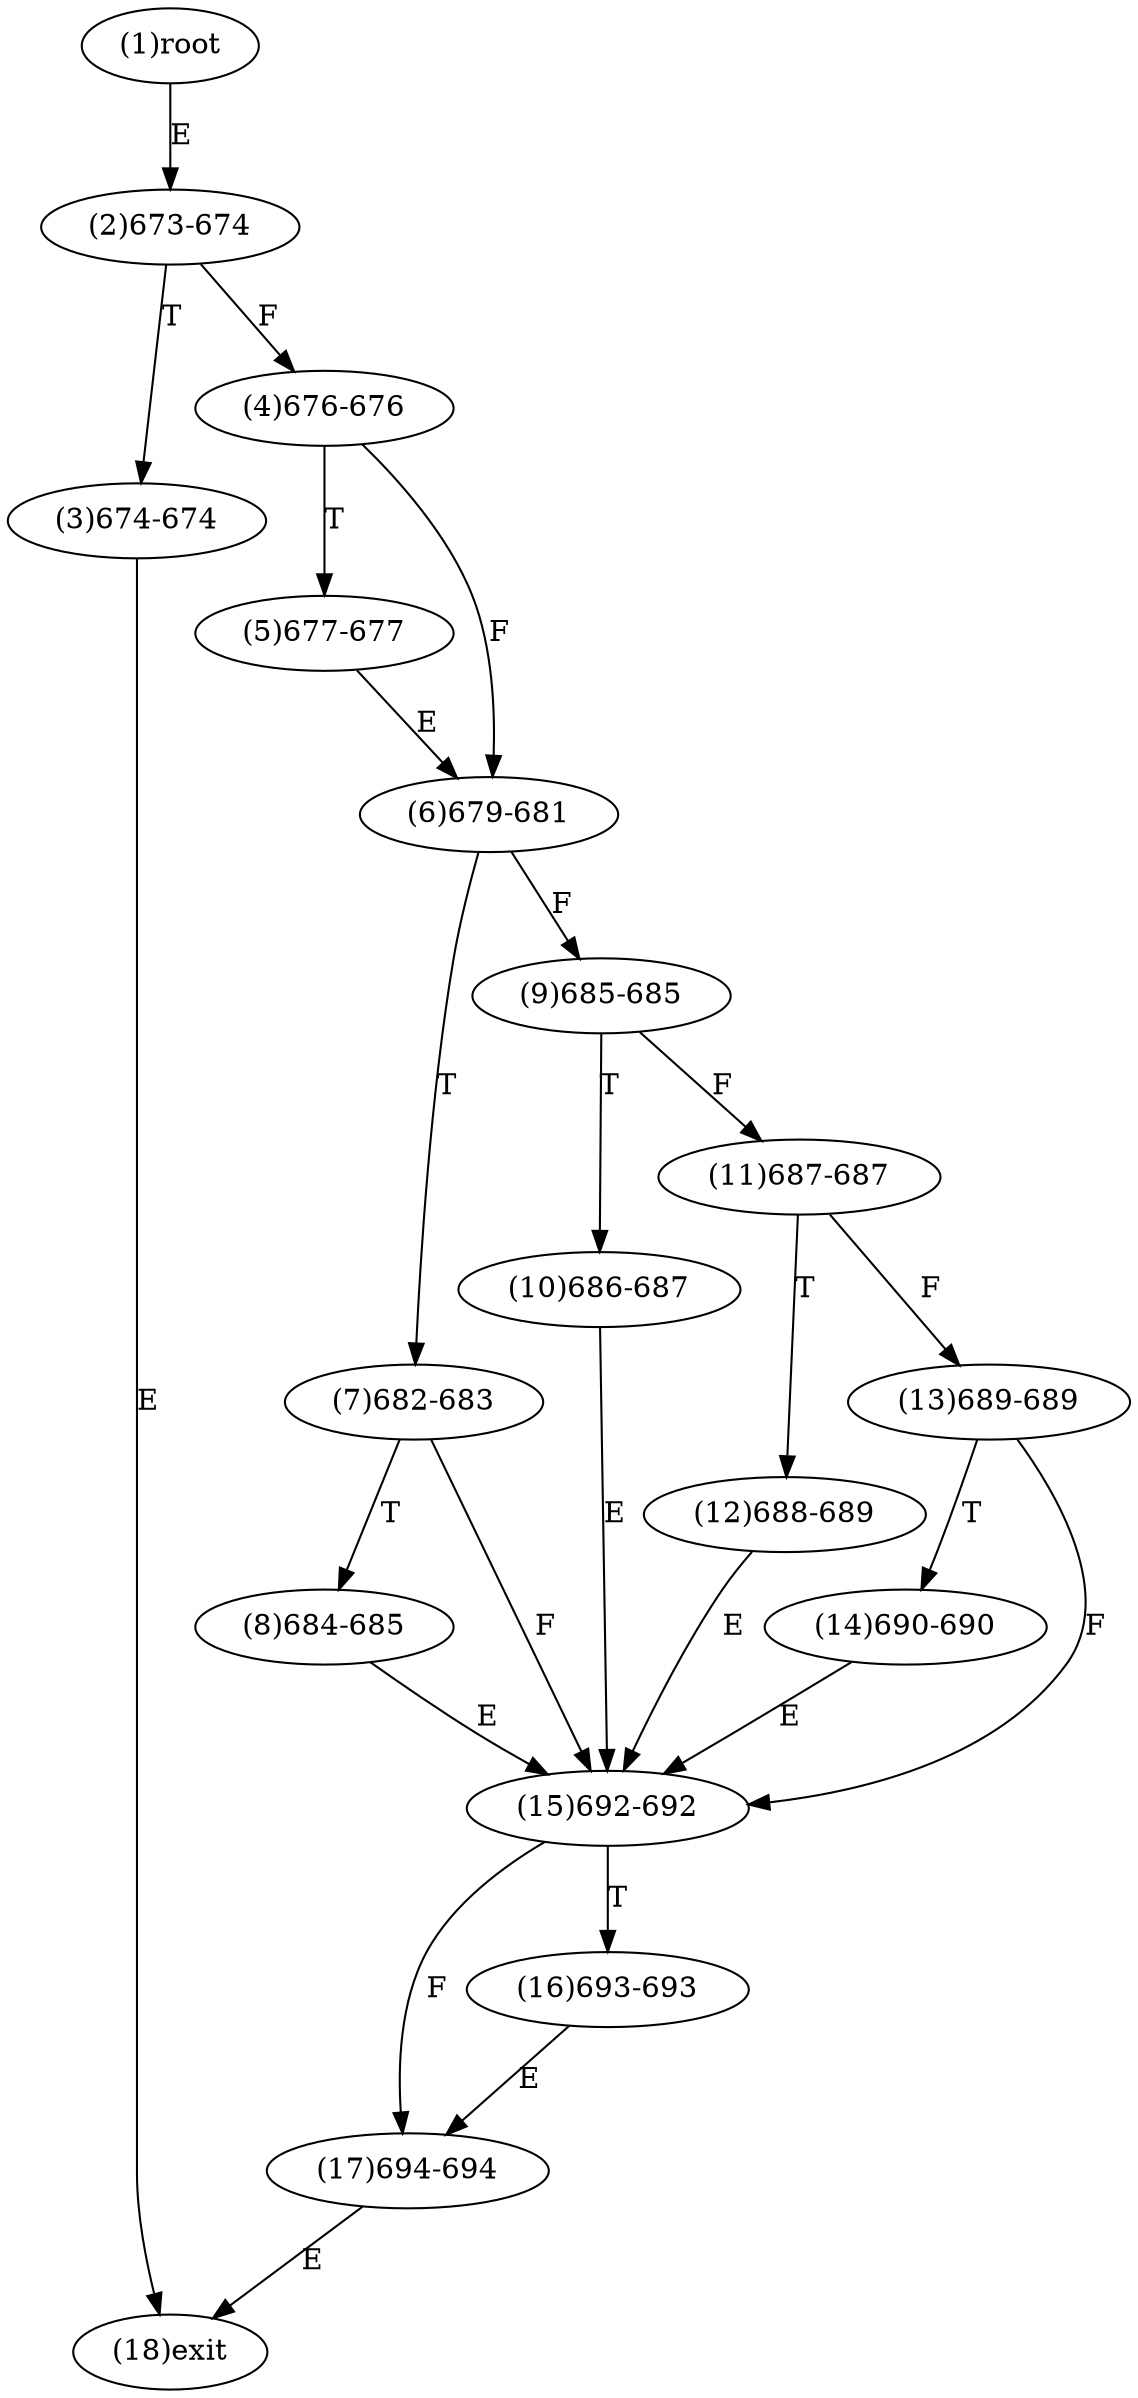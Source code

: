 digraph "" { 
1[ label="(1)root"];
2[ label="(2)673-674"];
3[ label="(3)674-674"];
4[ label="(4)676-676"];
5[ label="(5)677-677"];
6[ label="(6)679-681"];
7[ label="(7)682-683"];
8[ label="(8)684-685"];
9[ label="(9)685-685"];
10[ label="(10)686-687"];
11[ label="(11)687-687"];
12[ label="(12)688-689"];
13[ label="(13)689-689"];
14[ label="(14)690-690"];
15[ label="(15)692-692"];
17[ label="(17)694-694"];
16[ label="(16)693-693"];
18[ label="(18)exit"];
1->2[ label="E"];
2->4[ label="F"];
2->3[ label="T"];
3->18[ label="E"];
4->6[ label="F"];
4->5[ label="T"];
5->6[ label="E"];
6->9[ label="F"];
6->7[ label="T"];
7->15[ label="F"];
7->8[ label="T"];
8->15[ label="E"];
9->11[ label="F"];
9->10[ label="T"];
10->15[ label="E"];
11->13[ label="F"];
11->12[ label="T"];
12->15[ label="E"];
13->15[ label="F"];
13->14[ label="T"];
14->15[ label="E"];
15->17[ label="F"];
15->16[ label="T"];
16->17[ label="E"];
17->18[ label="E"];
}